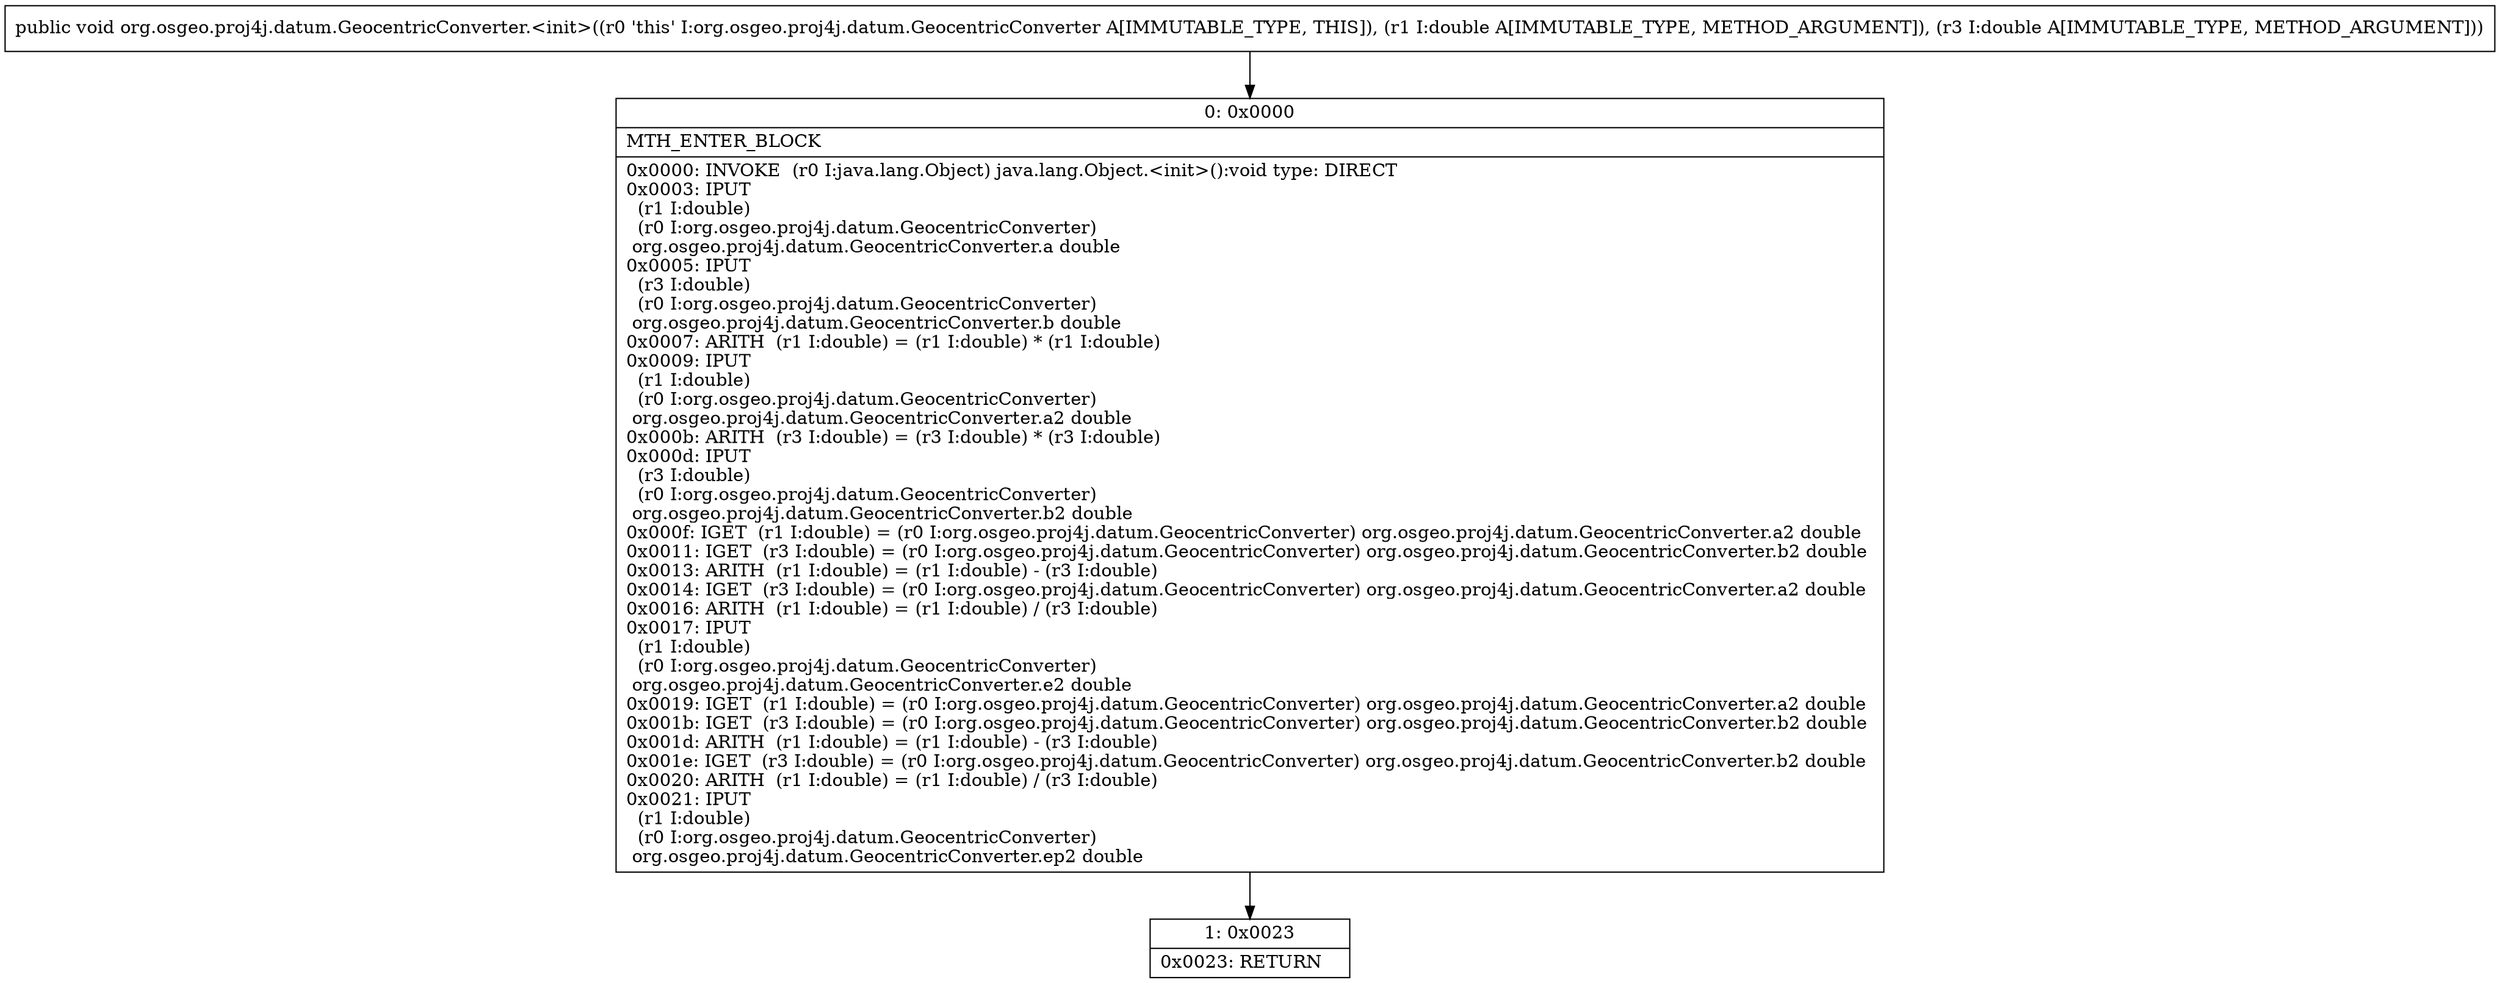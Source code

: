 digraph "CFG fororg.osgeo.proj4j.datum.GeocentricConverter.\<init\>(DD)V" {
Node_0 [shape=record,label="{0\:\ 0x0000|MTH_ENTER_BLOCK\l|0x0000: INVOKE  (r0 I:java.lang.Object) java.lang.Object.\<init\>():void type: DIRECT \l0x0003: IPUT  \l  (r1 I:double)\l  (r0 I:org.osgeo.proj4j.datum.GeocentricConverter)\l org.osgeo.proj4j.datum.GeocentricConverter.a double \l0x0005: IPUT  \l  (r3 I:double)\l  (r0 I:org.osgeo.proj4j.datum.GeocentricConverter)\l org.osgeo.proj4j.datum.GeocentricConverter.b double \l0x0007: ARITH  (r1 I:double) = (r1 I:double) * (r1 I:double) \l0x0009: IPUT  \l  (r1 I:double)\l  (r0 I:org.osgeo.proj4j.datum.GeocentricConverter)\l org.osgeo.proj4j.datum.GeocentricConverter.a2 double \l0x000b: ARITH  (r3 I:double) = (r3 I:double) * (r3 I:double) \l0x000d: IPUT  \l  (r3 I:double)\l  (r0 I:org.osgeo.proj4j.datum.GeocentricConverter)\l org.osgeo.proj4j.datum.GeocentricConverter.b2 double \l0x000f: IGET  (r1 I:double) = (r0 I:org.osgeo.proj4j.datum.GeocentricConverter) org.osgeo.proj4j.datum.GeocentricConverter.a2 double \l0x0011: IGET  (r3 I:double) = (r0 I:org.osgeo.proj4j.datum.GeocentricConverter) org.osgeo.proj4j.datum.GeocentricConverter.b2 double \l0x0013: ARITH  (r1 I:double) = (r1 I:double) \- (r3 I:double) \l0x0014: IGET  (r3 I:double) = (r0 I:org.osgeo.proj4j.datum.GeocentricConverter) org.osgeo.proj4j.datum.GeocentricConverter.a2 double \l0x0016: ARITH  (r1 I:double) = (r1 I:double) \/ (r3 I:double) \l0x0017: IPUT  \l  (r1 I:double)\l  (r0 I:org.osgeo.proj4j.datum.GeocentricConverter)\l org.osgeo.proj4j.datum.GeocentricConverter.e2 double \l0x0019: IGET  (r1 I:double) = (r0 I:org.osgeo.proj4j.datum.GeocentricConverter) org.osgeo.proj4j.datum.GeocentricConverter.a2 double \l0x001b: IGET  (r3 I:double) = (r0 I:org.osgeo.proj4j.datum.GeocentricConverter) org.osgeo.proj4j.datum.GeocentricConverter.b2 double \l0x001d: ARITH  (r1 I:double) = (r1 I:double) \- (r3 I:double) \l0x001e: IGET  (r3 I:double) = (r0 I:org.osgeo.proj4j.datum.GeocentricConverter) org.osgeo.proj4j.datum.GeocentricConverter.b2 double \l0x0020: ARITH  (r1 I:double) = (r1 I:double) \/ (r3 I:double) \l0x0021: IPUT  \l  (r1 I:double)\l  (r0 I:org.osgeo.proj4j.datum.GeocentricConverter)\l org.osgeo.proj4j.datum.GeocentricConverter.ep2 double \l}"];
Node_1 [shape=record,label="{1\:\ 0x0023|0x0023: RETURN   \l}"];
MethodNode[shape=record,label="{public void org.osgeo.proj4j.datum.GeocentricConverter.\<init\>((r0 'this' I:org.osgeo.proj4j.datum.GeocentricConverter A[IMMUTABLE_TYPE, THIS]), (r1 I:double A[IMMUTABLE_TYPE, METHOD_ARGUMENT]), (r3 I:double A[IMMUTABLE_TYPE, METHOD_ARGUMENT])) }"];
MethodNode -> Node_0;
Node_0 -> Node_1;
}

